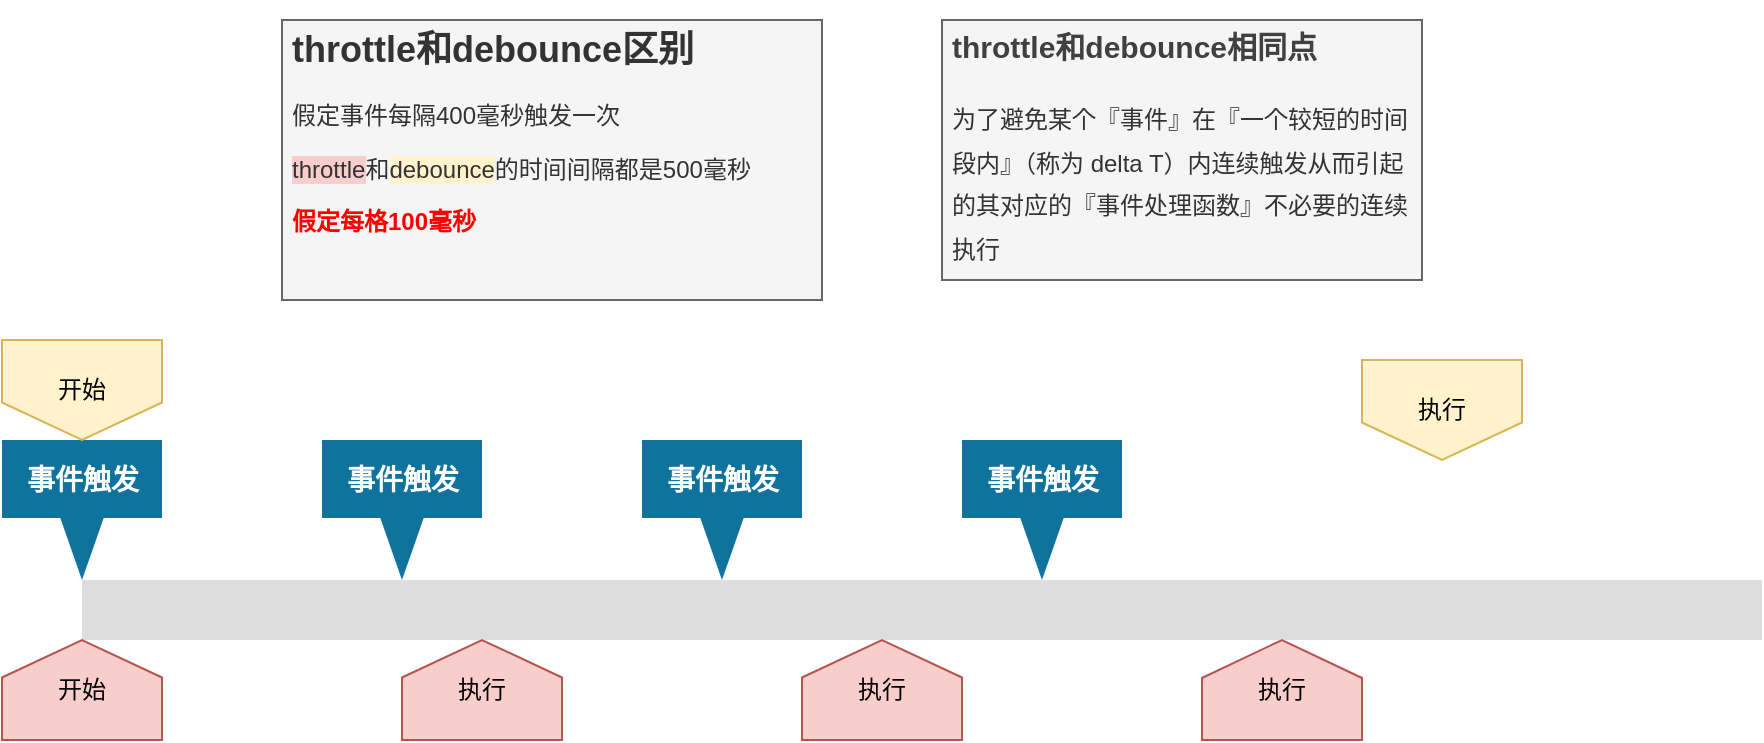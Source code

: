 <mxfile version="12.4.3" type="github" pages="1"><diagram name="Page-1" id="2c4490ee-f0b8-94ab-5012-d5dc3445f7a3"><mxGraphModel dx="946" dy="538" grid="1" gridSize="10" guides="1" tooltips="1" connect="0" arrows="1" fold="1" page="1" pageScale="1.5" pageWidth="1169" pageHeight="826" background="#ffffff" math="0" shadow="0"><root><mxCell id="0" style=";html=1;"/><mxCell id="1" style=";html=1;" parent="0"/><mxCell id="1PsXzbovRy3pVfDU8GoH-16" value="" style="fillColor=#dddddd;rounded=0;strokeColor=none;" vertex="1" parent="1"><mxGeometry x="840" y="420" width="840" height="30" as="geometry"/></mxCell><mxCell id="1PsXzbovRy3pVfDU8GoH-33" value="事件触发" style="html=1;shape=mxgraph.infographic.barCallout;dx=40;dy=31;fillColor=#10739E;strokeColor=none;align=center;verticalAlign=top;fontColor=#ffffff;fontSize=14;fontStyle=1;shadow=0;spacingTop=5;" vertex="1" parent="1"><mxGeometry x="800" y="350" width="80" height="70" as="geometry"/></mxCell><mxCell id="1PsXzbovRy3pVfDU8GoH-35" value="事件触发" style="html=1;shape=mxgraph.infographic.barCallout;dx=40;dy=31;fillColor=#10739E;strokeColor=none;align=center;verticalAlign=top;fontColor=#ffffff;fontSize=14;fontStyle=1;shadow=0;spacingTop=5;" vertex="1" parent="1"><mxGeometry x="960" y="350" width="80" height="70" as="geometry"/></mxCell><mxCell id="1PsXzbovRy3pVfDU8GoH-36" value="事件触发" style="html=1;shape=mxgraph.infographic.barCallout;dx=40;dy=31;fillColor=#10739E;strokeColor=none;align=center;verticalAlign=top;fontColor=#ffffff;fontSize=14;fontStyle=1;shadow=0;spacingTop=5;" vertex="1" parent="1"><mxGeometry x="1120" y="350" width="80" height="70" as="geometry"/></mxCell><mxCell id="1PsXzbovRy3pVfDU8GoH-37" value="&lt;h2&gt;throttle和debounce区别&lt;/h2&gt;&lt;p&gt;假定事件每隔400毫秒触发一次&lt;/p&gt;&lt;p&gt;&lt;span style=&quot;background-color: rgb(248 , 206 , 204)&quot;&gt;throttle&lt;/span&gt;和&lt;span style=&quot;background-color: rgb(255 , 242 , 204)&quot;&gt;debounce&lt;/span&gt;的时间间隔都是500毫秒&amp;nbsp;&lt;/p&gt;&lt;p&gt;&lt;b&gt;&lt;font color=&quot;#ff0000&quot;&gt;假定每格100毫秒&lt;/font&gt;&lt;/b&gt;&lt;/p&gt;&lt;p&gt;&lt;br&gt;&lt;/p&gt;" style="text;html=1;strokeColor=#666666;fillColor=#f5f5f5;spacing=5;spacingTop=-20;whiteSpace=wrap;overflow=hidden;rounded=0;fontColor=#333333;" vertex="1" parent="1"><mxGeometry x="940" y="140" width="270" height="140" as="geometry"/></mxCell><mxCell id="1PsXzbovRy3pVfDU8GoH-39" value="事件触发" style="html=1;shape=mxgraph.infographic.barCallout;dx=40;dy=31;fillColor=#10739E;strokeColor=none;align=center;verticalAlign=top;fontColor=#ffffff;fontSize=14;fontStyle=1;shadow=0;spacingTop=5;" vertex="1" parent="1"><mxGeometry x="1280" y="350" width="80" height="70" as="geometry"/></mxCell><mxCell id="1PsXzbovRy3pVfDU8GoH-41" value="开始" style="shape=offPageConnector;whiteSpace=wrap;html=1;fillColor=#fff2cc;strokeColor=#d6b656;" vertex="1" parent="1"><mxGeometry x="800" y="300" width="80" height="50" as="geometry"/></mxCell><mxCell id="1PsXzbovRy3pVfDU8GoH-42" value="执行" style="shape=offPageConnector;whiteSpace=wrap;html=1;fillColor=#fff2cc;strokeColor=#d6b656;" vertex="1" parent="1"><mxGeometry x="1480" y="310" width="80" height="50" as="geometry"/></mxCell><mxCell id="1PsXzbovRy3pVfDU8GoH-44" value="开始" style="shape=offPageConnector;whiteSpace=wrap;html=1;fillColor=#f8cecc;strokeColor=#b85450;direction=west;" vertex="1" parent="1"><mxGeometry x="800" y="450" width="80" height="50" as="geometry"/></mxCell><mxCell id="1PsXzbovRy3pVfDU8GoH-45" value="执行" style="shape=offPageConnector;whiteSpace=wrap;html=1;fillColor=#f8cecc;strokeColor=#b85450;direction=west;" vertex="1" parent="1"><mxGeometry x="1000" y="450" width="80" height="50" as="geometry"/></mxCell><mxCell id="1PsXzbovRy3pVfDU8GoH-46" value="执行" style="shape=offPageConnector;whiteSpace=wrap;html=1;fillColor=#f8cecc;strokeColor=#b85450;direction=west;" vertex="1" parent="1"><mxGeometry x="1200" y="450" width="80" height="50" as="geometry"/></mxCell><mxCell id="1PsXzbovRy3pVfDU8GoH-47" value="执行" style="shape=offPageConnector;whiteSpace=wrap;html=1;fillColor=#f8cecc;strokeColor=#b85450;direction=west;size=0.38;" vertex="1" parent="1"><mxGeometry x="1400" y="450" width="80" height="50" as="geometry"/></mxCell><mxCell id="1PsXzbovRy3pVfDU8GoH-49" value="&lt;h3 style=&quot;font-size: 15px&quot;&gt;&lt;font color=&quot;#404040&quot;&gt;throttle和debounce相同点&lt;/font&gt;&lt;/h3&gt;&lt;h2&gt;&lt;font style=&quot;line-height: 120% ; font-weight: normal ; font-size: 12px&quot;&gt;为了避免某个『事件』在『一个较短的时间段内』（称为 delta T）内连续触发从而引起的其对应的『事件处理函数』不必要的连续执行&lt;/font&gt;&lt;/h2&gt;" style="text;html=1;strokeColor=#666666;fillColor=#f5f5f5;spacing=5;spacingTop=-20;whiteSpace=wrap;overflow=hidden;rounded=0;fontColor=#333333;align=left;" vertex="1" parent="1"><mxGeometry x="1270" y="140" width="240" height="130" as="geometry"/></mxCell></root></mxGraphModel></diagram></mxfile>